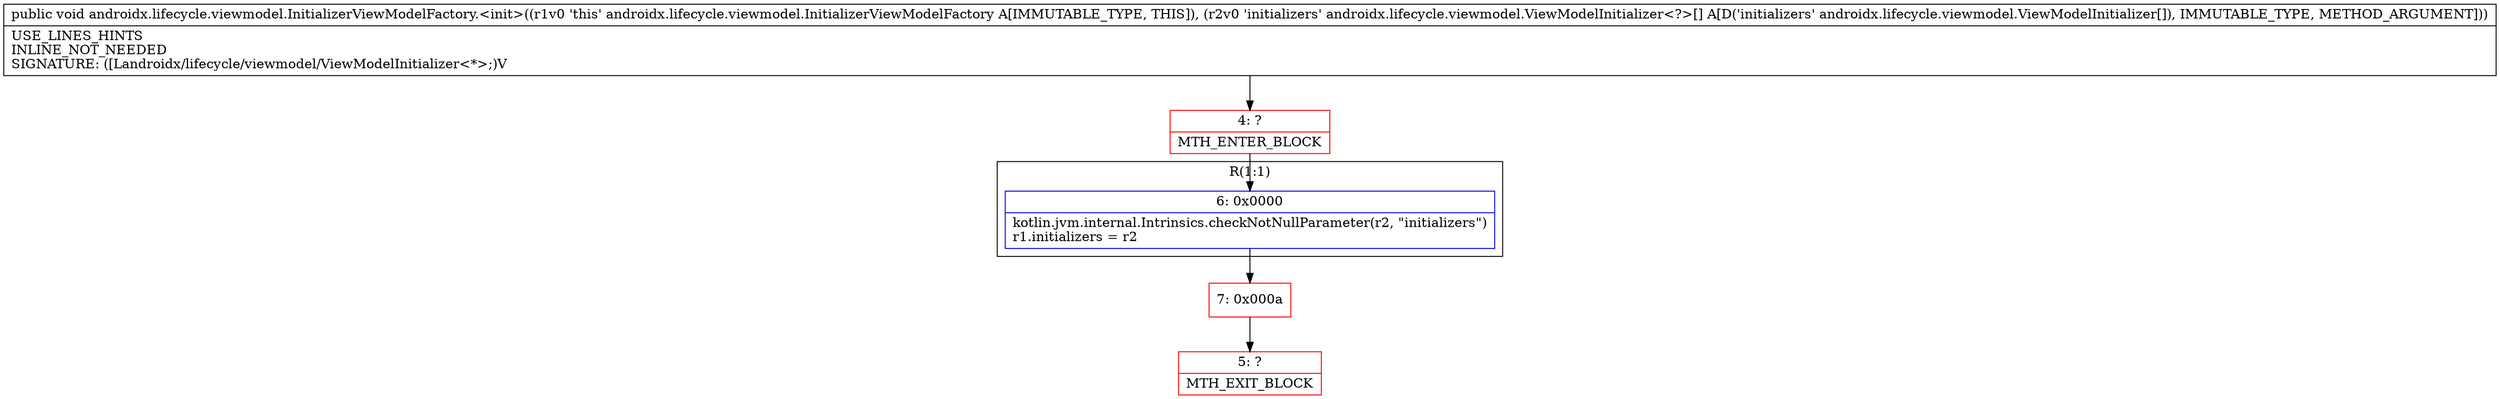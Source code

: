 digraph "CFG forandroidx.lifecycle.viewmodel.InitializerViewModelFactory.\<init\>([Landroidx\/lifecycle\/viewmodel\/ViewModelInitializer;)V" {
subgraph cluster_Region_1920026459 {
label = "R(1:1)";
node [shape=record,color=blue];
Node_6 [shape=record,label="{6\:\ 0x0000|kotlin.jvm.internal.Intrinsics.checkNotNullParameter(r2, \"initializers\")\lr1.initializers = r2\l}"];
}
Node_4 [shape=record,color=red,label="{4\:\ ?|MTH_ENTER_BLOCK\l}"];
Node_7 [shape=record,color=red,label="{7\:\ 0x000a}"];
Node_5 [shape=record,color=red,label="{5\:\ ?|MTH_EXIT_BLOCK\l}"];
MethodNode[shape=record,label="{public void androidx.lifecycle.viewmodel.InitializerViewModelFactory.\<init\>((r1v0 'this' androidx.lifecycle.viewmodel.InitializerViewModelFactory A[IMMUTABLE_TYPE, THIS]), (r2v0 'initializers' androidx.lifecycle.viewmodel.ViewModelInitializer\<?\>[] A[D('initializers' androidx.lifecycle.viewmodel.ViewModelInitializer[]), IMMUTABLE_TYPE, METHOD_ARGUMENT]))  | USE_LINES_HINTS\lINLINE_NOT_NEEDED\lSIGNATURE: ([Landroidx\/lifecycle\/viewmodel\/ViewModelInitializer\<*\>;)V\l}"];
MethodNode -> Node_4;Node_6 -> Node_7;
Node_4 -> Node_6;
Node_7 -> Node_5;
}

